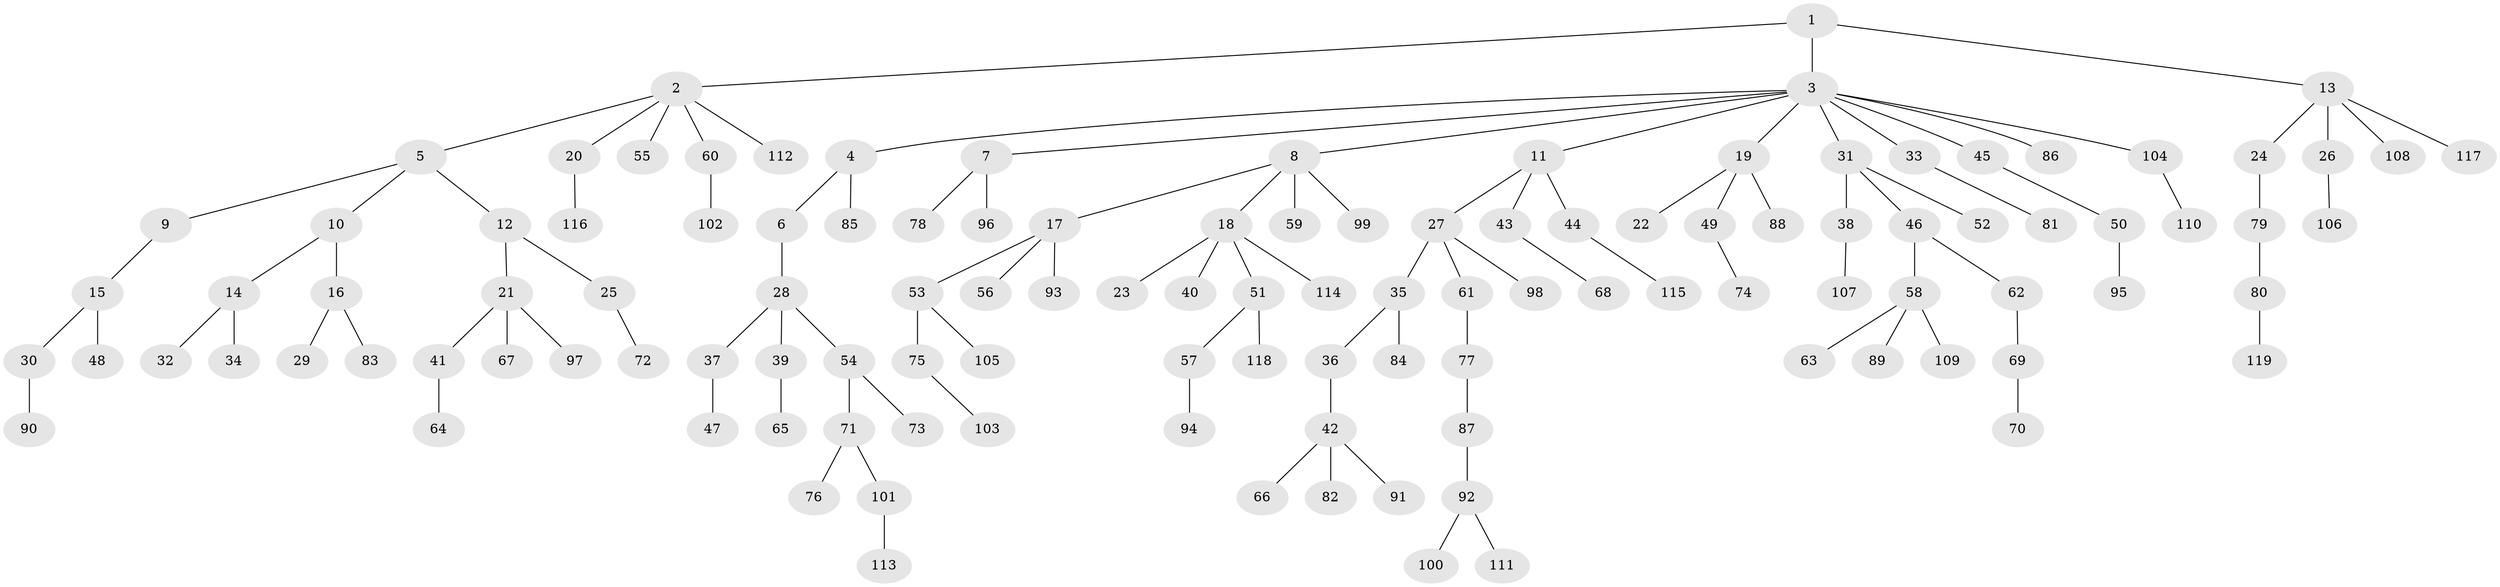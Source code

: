 // Generated by graph-tools (version 1.1) at 2025/15/03/09/25 04:15:32]
// undirected, 119 vertices, 118 edges
graph export_dot {
graph [start="1"]
  node [color=gray90,style=filled];
  1;
  2;
  3;
  4;
  5;
  6;
  7;
  8;
  9;
  10;
  11;
  12;
  13;
  14;
  15;
  16;
  17;
  18;
  19;
  20;
  21;
  22;
  23;
  24;
  25;
  26;
  27;
  28;
  29;
  30;
  31;
  32;
  33;
  34;
  35;
  36;
  37;
  38;
  39;
  40;
  41;
  42;
  43;
  44;
  45;
  46;
  47;
  48;
  49;
  50;
  51;
  52;
  53;
  54;
  55;
  56;
  57;
  58;
  59;
  60;
  61;
  62;
  63;
  64;
  65;
  66;
  67;
  68;
  69;
  70;
  71;
  72;
  73;
  74;
  75;
  76;
  77;
  78;
  79;
  80;
  81;
  82;
  83;
  84;
  85;
  86;
  87;
  88;
  89;
  90;
  91;
  92;
  93;
  94;
  95;
  96;
  97;
  98;
  99;
  100;
  101;
  102;
  103;
  104;
  105;
  106;
  107;
  108;
  109;
  110;
  111;
  112;
  113;
  114;
  115;
  116;
  117;
  118;
  119;
  1 -- 2;
  1 -- 3;
  1 -- 13;
  2 -- 5;
  2 -- 20;
  2 -- 55;
  2 -- 60;
  2 -- 112;
  3 -- 4;
  3 -- 7;
  3 -- 8;
  3 -- 11;
  3 -- 19;
  3 -- 31;
  3 -- 33;
  3 -- 45;
  3 -- 86;
  3 -- 104;
  4 -- 6;
  4 -- 85;
  5 -- 9;
  5 -- 10;
  5 -- 12;
  6 -- 28;
  7 -- 78;
  7 -- 96;
  8 -- 17;
  8 -- 18;
  8 -- 59;
  8 -- 99;
  9 -- 15;
  10 -- 14;
  10 -- 16;
  11 -- 27;
  11 -- 43;
  11 -- 44;
  12 -- 21;
  12 -- 25;
  13 -- 24;
  13 -- 26;
  13 -- 108;
  13 -- 117;
  14 -- 32;
  14 -- 34;
  15 -- 30;
  15 -- 48;
  16 -- 29;
  16 -- 83;
  17 -- 53;
  17 -- 56;
  17 -- 93;
  18 -- 23;
  18 -- 40;
  18 -- 51;
  18 -- 114;
  19 -- 22;
  19 -- 49;
  19 -- 88;
  20 -- 116;
  21 -- 41;
  21 -- 67;
  21 -- 97;
  24 -- 79;
  25 -- 72;
  26 -- 106;
  27 -- 35;
  27 -- 61;
  27 -- 98;
  28 -- 37;
  28 -- 39;
  28 -- 54;
  30 -- 90;
  31 -- 38;
  31 -- 46;
  31 -- 52;
  33 -- 81;
  35 -- 36;
  35 -- 84;
  36 -- 42;
  37 -- 47;
  38 -- 107;
  39 -- 65;
  41 -- 64;
  42 -- 66;
  42 -- 82;
  42 -- 91;
  43 -- 68;
  44 -- 115;
  45 -- 50;
  46 -- 58;
  46 -- 62;
  49 -- 74;
  50 -- 95;
  51 -- 57;
  51 -- 118;
  53 -- 75;
  53 -- 105;
  54 -- 71;
  54 -- 73;
  57 -- 94;
  58 -- 63;
  58 -- 89;
  58 -- 109;
  60 -- 102;
  61 -- 77;
  62 -- 69;
  69 -- 70;
  71 -- 76;
  71 -- 101;
  75 -- 103;
  77 -- 87;
  79 -- 80;
  80 -- 119;
  87 -- 92;
  92 -- 100;
  92 -- 111;
  101 -- 113;
  104 -- 110;
}
